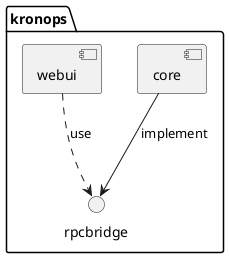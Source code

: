 @startuml



package "kronops" {
    [core]
    [webui] ..> rpcbridge : use
    [core] --> rpcbridge : implement
}



@enduml